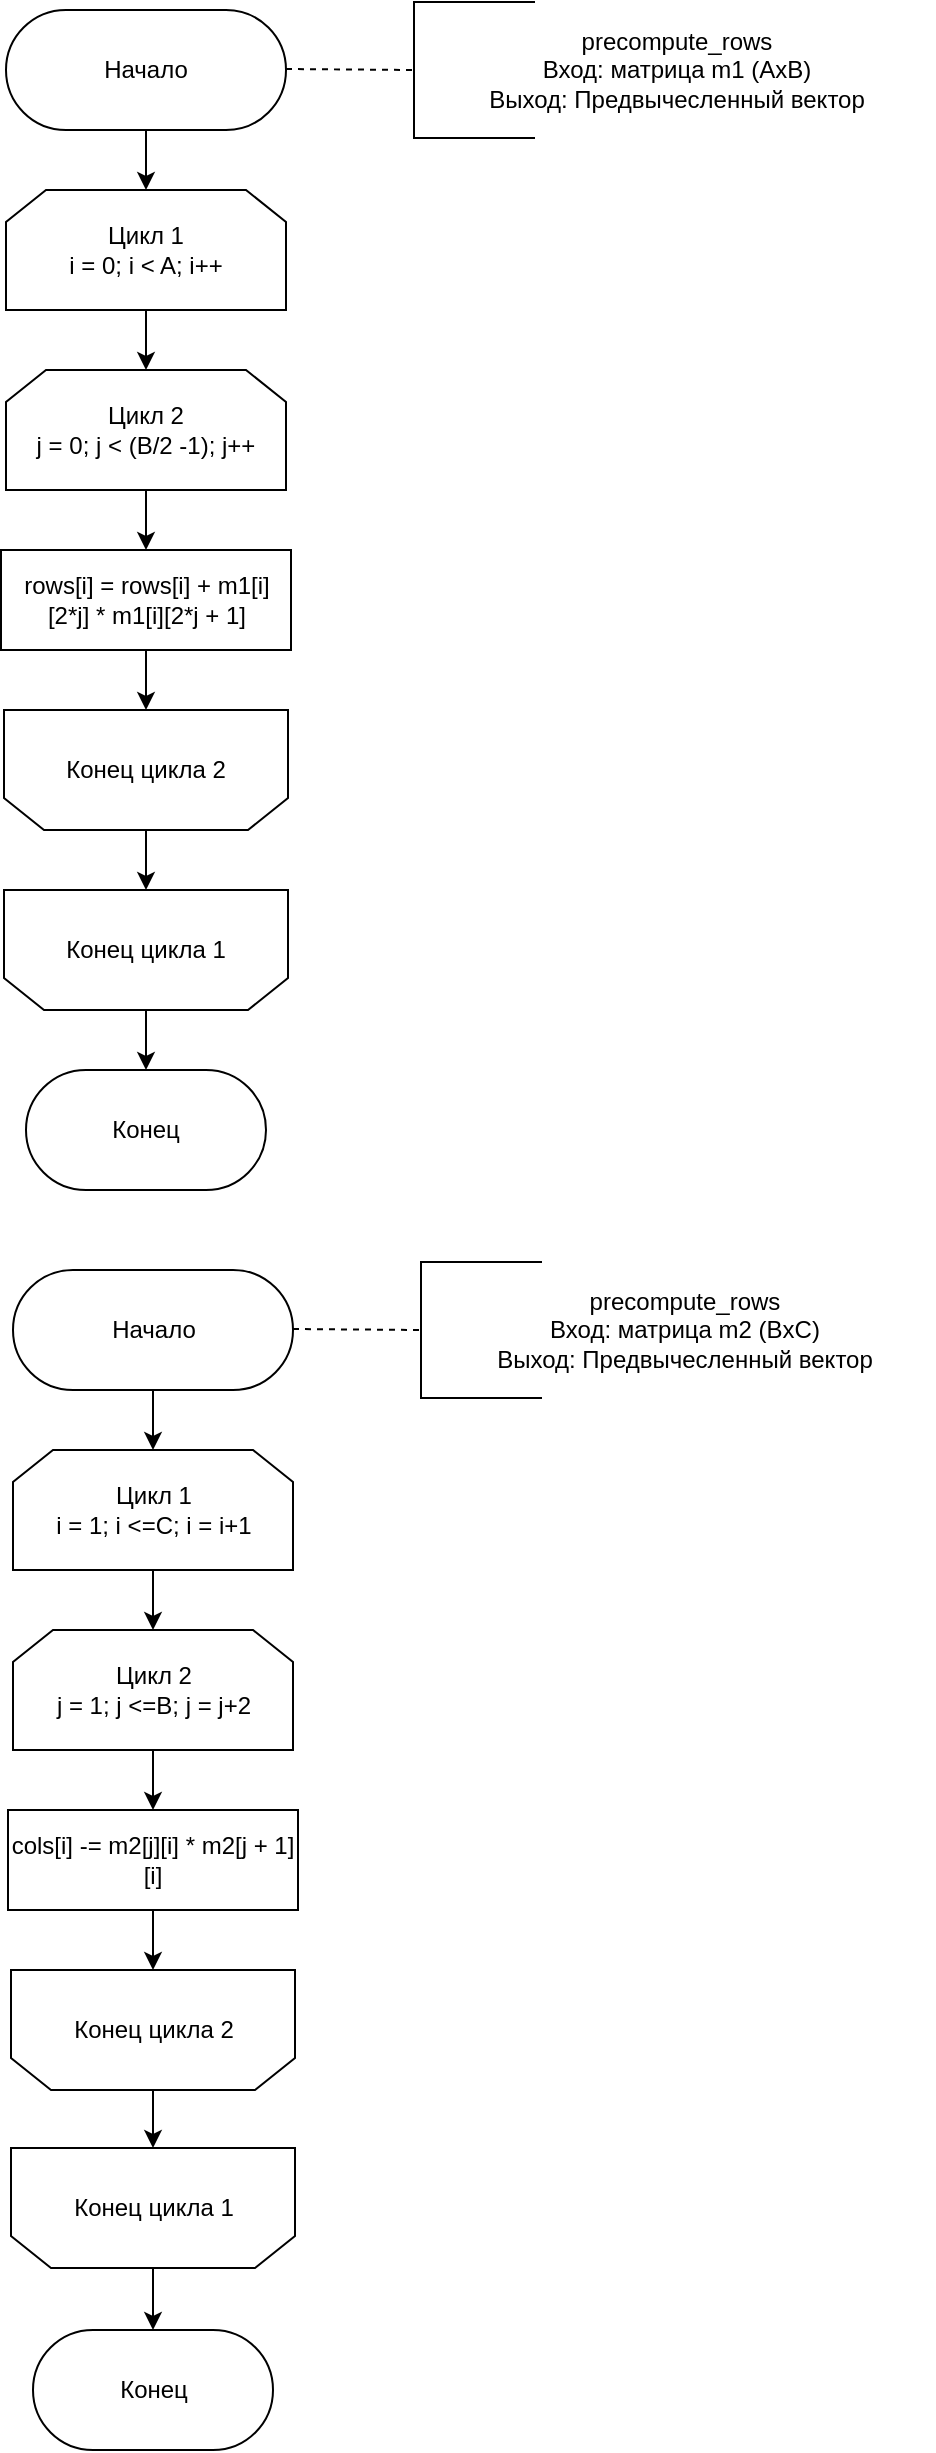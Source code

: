 <mxfile version="15.5.4" type="embed"><diagram id="PKrw68s-FcHz-RrZCr9i" name="Page-1"><mxGraphModel dx="581" dy="507" grid="1" gridSize="10" guides="1" tooltips="1" connect="1" arrows="1" fold="1" page="1" pageScale="1" pageWidth="827" pageHeight="1169" math="0" shadow="0"><root><mxCell id="0"/><mxCell id="1" parent="0"/><mxCell id="2" value="" style="edgeStyle=orthogonalEdgeStyle;rounded=0;orthogonalLoop=1;jettySize=auto;html=1;" edge="1" parent="1" source="Gvd8Ezxa3fLg7O33Pl0G-1" target="Gvd8Ezxa3fLg7O33Pl0G-21"><mxGeometry relative="1" as="geometry"/></mxCell><mxCell id="Gvd8Ezxa3fLg7O33Pl0G-1" value="Начало" style="rounded=1;whiteSpace=wrap;html=1;arcSize=50;" parent="1" vertex="1"><mxGeometry x="290" y="100" width="140" height="60" as="geometry"/></mxCell><mxCell id="Gvd8Ezxa3fLg7O33Pl0G-6" value="precompute_rows&lt;br&gt;Вход: матрица m1 (AxB)&lt;br&gt;Выход: Предвычесленный вектор" style="text;html=1;strokeColor=none;fillColor=none;align=center;verticalAlign=middle;whiteSpace=wrap;rounded=0;" parent="1" vertex="1"><mxGeometry x="500" y="110" width="250.5" height="40" as="geometry"/></mxCell><mxCell id="3" value="" style="edgeStyle=orthogonalEdgeStyle;rounded=0;orthogonalLoop=1;jettySize=auto;html=1;" edge="1" parent="1" source="Gvd8Ezxa3fLg7O33Pl0G-21" target="Gvd8Ezxa3fLg7O33Pl0G-23"><mxGeometry relative="1" as="geometry"/></mxCell><mxCell id="Gvd8Ezxa3fLg7O33Pl0G-21" value="Цикл 1&lt;br&gt;i = 0; i &amp;lt; A; i++" style="shape=loopLimit;whiteSpace=wrap;html=1;" parent="1" vertex="1"><mxGeometry x="290" y="190" width="140" height="60" as="geometry"/></mxCell><mxCell id="6" value="" style="edgeStyle=orthogonalEdgeStyle;rounded=0;orthogonalLoop=1;jettySize=auto;html=1;entryX=0.5;entryY=0;entryDx=0;entryDy=0;" edge="1" parent="1" source="Gvd8Ezxa3fLg7O33Pl0G-23" target="Gvd8Ezxa3fLg7O33Pl0G-26"><mxGeometry relative="1" as="geometry"/></mxCell><mxCell id="Gvd8Ezxa3fLg7O33Pl0G-23" value="Цикл 2&lt;br&gt;j = 0; j &amp;lt; (B/2 -1); j++" style="shape=loopLimit;whiteSpace=wrap;html=1;" parent="1" vertex="1"><mxGeometry x="290" y="280" width="140" height="60" as="geometry"/></mxCell><mxCell id="7" value="" style="edgeStyle=orthogonalEdgeStyle;rounded=0;orthogonalLoop=1;jettySize=auto;html=1;" edge="1" parent="1" source="Gvd8Ezxa3fLg7O33Pl0G-26" target="7Xwj2gsnW8v6YeENi7_U-1"><mxGeometry relative="1" as="geometry"/></mxCell><mxCell id="Gvd8Ezxa3fLg7O33Pl0G-26" value="rows[i] = rows[i] + m1[i][2*j] * m1[i][2*j + 1] " style="rounded=0;whiteSpace=wrap;html=1;" parent="1" vertex="1"><mxGeometry x="287.5" y="370" width="145" height="50" as="geometry"/></mxCell><mxCell id="8" value="" style="edgeStyle=orthogonalEdgeStyle;rounded=0;orthogonalLoop=1;jettySize=auto;html=1;" edge="1" parent="1" source="Gvd8Ezxa3fLg7O33Pl0G-33" target="Gvd8Ezxa3fLg7O33Pl0G-37"><mxGeometry relative="1" as="geometry"/></mxCell><mxCell id="Gvd8Ezxa3fLg7O33Pl0G-33" value="Конец цикла 1" style="shape=loopLimit;whiteSpace=wrap;html=1;direction=west;" parent="1" vertex="1"><mxGeometry x="289" y="540" width="142" height="60" as="geometry"/></mxCell><mxCell id="Gvd8Ezxa3fLg7O33Pl0G-37" value="Конец" style="rounded=1;whiteSpace=wrap;html=1;arcSize=50;" parent="1" vertex="1"><mxGeometry x="300" y="630" width="120" height="60" as="geometry"/></mxCell><mxCell id="5" value="" style="edgeStyle=orthogonalEdgeStyle;rounded=0;orthogonalLoop=1;jettySize=auto;html=1;" edge="1" parent="1" source="7Xwj2gsnW8v6YeENi7_U-1" target="Gvd8Ezxa3fLg7O33Pl0G-33"><mxGeometry relative="1" as="geometry"/></mxCell><mxCell id="7Xwj2gsnW8v6YeENi7_U-1" value="Конец цикла 2" style="shape=loopLimit;whiteSpace=wrap;html=1;direction=west;" parent="1" vertex="1"><mxGeometry x="289" y="450" width="142" height="60" as="geometry"/></mxCell><mxCell id="7Xwj2gsnW8v6YeENi7_U-6" value="" style="shape=partialRectangle;whiteSpace=wrap;html=1;bottom=1;right=1;left=1;top=0;fillColor=none;routingCenterX=-0.5;rotation=90;" parent="1" vertex="1"><mxGeometry x="490" y="100" width="68" height="60" as="geometry"/></mxCell><mxCell id="7Xwj2gsnW8v6YeENi7_U-9" value="" style="endArrow=none;dashed=1;html=1;entryX=0.5;entryY=1;entryDx=0;entryDy=0;" parent="1" target="7Xwj2gsnW8v6YeENi7_U-6" edge="1"><mxGeometry width="50" height="50" relative="1" as="geometry"><mxPoint x="430" y="129.5" as="sourcePoint"/><mxPoint x="470" y="130" as="targetPoint"/></mxGeometry></mxCell><mxCell id="9" value="" style="edgeStyle=orthogonalEdgeStyle;rounded=0;orthogonalLoop=1;jettySize=auto;html=1;" edge="1" parent="1" source="7Xwj2gsnW8v6YeENi7_U-24" target="7Xwj2gsnW8v6YeENi7_U-26"><mxGeometry relative="1" as="geometry"/></mxCell><mxCell id="7Xwj2gsnW8v6YeENi7_U-24" value="Начало" style="rounded=1;whiteSpace=wrap;html=1;arcSize=50;" parent="1" vertex="1"><mxGeometry x="293.5" y="730" width="140" height="60" as="geometry"/></mxCell><mxCell id="7Xwj2gsnW8v6YeENi7_U-25" value="precompute_rows&lt;br&gt;Вход: матрица m2 (BxC)&lt;br&gt;Выход: Предвычесленный вектор" style="text;html=1;strokeColor=none;fillColor=none;align=center;verticalAlign=middle;whiteSpace=wrap;rounded=0;" parent="1" vertex="1"><mxGeometry x="503.5" y="740" width="250.5" height="40" as="geometry"/></mxCell><mxCell id="10" value="" style="edgeStyle=orthogonalEdgeStyle;rounded=0;orthogonalLoop=1;jettySize=auto;html=1;entryX=0.5;entryY=0;entryDx=0;entryDy=0;" edge="1" parent="1" source="7Xwj2gsnW8v6YeENi7_U-26" target="7Xwj2gsnW8v6YeENi7_U-27"><mxGeometry relative="1" as="geometry"/></mxCell><mxCell id="7Xwj2gsnW8v6YeENi7_U-26" value="Цикл 1&lt;br&gt;i = 1; i &amp;lt;=C; i = i+1" style="shape=loopLimit;whiteSpace=wrap;html=1;" parent="1" vertex="1"><mxGeometry x="293.5" y="820" width="140" height="60" as="geometry"/></mxCell><mxCell id="11" value="" style="edgeStyle=orthogonalEdgeStyle;rounded=0;orthogonalLoop=1;jettySize=auto;html=1;entryX=0.5;entryY=0;entryDx=0;entryDy=0;" edge="1" parent="1" source="7Xwj2gsnW8v6YeENi7_U-27" target="7Xwj2gsnW8v6YeENi7_U-29"><mxGeometry relative="1" as="geometry"/></mxCell><mxCell id="7Xwj2gsnW8v6YeENi7_U-27" value="Цикл 2&lt;br&gt;j = 1; j &amp;lt;=B; j = j+2" style="shape=loopLimit;whiteSpace=wrap;html=1;" parent="1" vertex="1"><mxGeometry x="293.5" y="910" width="140" height="60" as="geometry"/></mxCell><mxCell id="12" value="" style="edgeStyle=orthogonalEdgeStyle;rounded=0;orthogonalLoop=1;jettySize=auto;html=1;" edge="1" parent="1" source="7Xwj2gsnW8v6YeENi7_U-29" target="7Xwj2gsnW8v6YeENi7_U-36"><mxGeometry relative="1" as="geometry"/></mxCell><mxCell id="7Xwj2gsnW8v6YeENi7_U-29" value="cols[i] -= m2[j][i] * m2[j + 1][i] " style="rounded=0;whiteSpace=wrap;html=1;" parent="1" vertex="1"><mxGeometry x="291" y="1000" width="145" height="50" as="geometry"/></mxCell><mxCell id="14" value="" style="edgeStyle=orthogonalEdgeStyle;rounded=0;orthogonalLoop=1;jettySize=auto;html=1;" edge="1" parent="1" source="7Xwj2gsnW8v6YeENi7_U-31" target="7Xwj2gsnW8v6YeENi7_U-35"><mxGeometry relative="1" as="geometry"/></mxCell><mxCell id="7Xwj2gsnW8v6YeENi7_U-31" value="Конец цикла 1" style="shape=loopLimit;whiteSpace=wrap;html=1;direction=west;" parent="1" vertex="1"><mxGeometry x="292.5" y="1169" width="142" height="60" as="geometry"/></mxCell><mxCell id="7Xwj2gsnW8v6YeENi7_U-35" value="Конец" style="rounded=1;whiteSpace=wrap;html=1;arcSize=50;" parent="1" vertex="1"><mxGeometry x="303.5" y="1260" width="120" height="60" as="geometry"/></mxCell><mxCell id="13" value="" style="edgeStyle=orthogonalEdgeStyle;rounded=0;orthogonalLoop=1;jettySize=auto;html=1;" edge="1" parent="1" source="7Xwj2gsnW8v6YeENi7_U-36" target="7Xwj2gsnW8v6YeENi7_U-31"><mxGeometry relative="1" as="geometry"/></mxCell><mxCell id="7Xwj2gsnW8v6YeENi7_U-36" value="Конец цикла 2" style="shape=loopLimit;whiteSpace=wrap;html=1;direction=west;" parent="1" vertex="1"><mxGeometry x="292.5" y="1080" width="142" height="60" as="geometry"/></mxCell><mxCell id="7Xwj2gsnW8v6YeENi7_U-37" value="" style="shape=partialRectangle;whiteSpace=wrap;html=1;bottom=1;right=1;left=1;top=0;fillColor=none;routingCenterX=-0.5;rotation=90;" parent="1" vertex="1"><mxGeometry x="493.5" y="730" width="68" height="60" as="geometry"/></mxCell><mxCell id="7Xwj2gsnW8v6YeENi7_U-38" value="" style="endArrow=none;dashed=1;html=1;entryX=0.5;entryY=1;entryDx=0;entryDy=0;" parent="1" target="7Xwj2gsnW8v6YeENi7_U-37" edge="1"><mxGeometry width="50" height="50" relative="1" as="geometry"><mxPoint x="433.5" y="759.5" as="sourcePoint"/><mxPoint x="473.5" y="760" as="targetPoint"/></mxGeometry></mxCell></root></mxGraphModel></diagram></mxfile>
